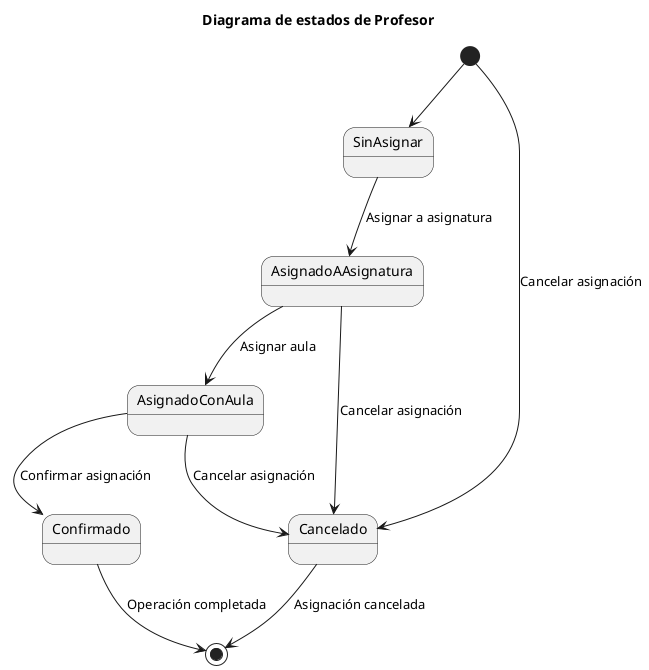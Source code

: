 @startuml
title Diagrama de estados de Profesor
state "SinAsignar" as SinAsignar_Profesor
state "AsignadoAAsignatura" as AsignadoAAsignatura
state "AsignadoConAula" as AsignadoConAula
state "Confirmado" as Confirmado_Profesor
state "Cancelado" as Cancelado_Profesor

[*] --> SinAsignar_Profesor
SinAsignar_Profesor --> AsignadoAAsignatura: Asignar a asignatura
AsignadoAAsignatura --> AsignadoConAula : Asignar aula
AsignadoConAula --> Confirmado_Profesor : Confirmar asignación
AsignadoAAsignatura --> Cancelado_Profesor : Cancelar asignación
AsignadoConAula --> Cancelado_Profesor : Cancelar asignación
[*] --> Cancelado_Profesor : Cancelar asignación
Confirmado_Profesor --> [*] : Operación completada
Cancelado_Profesor --> [*] : Asignación cancelada
@enduml